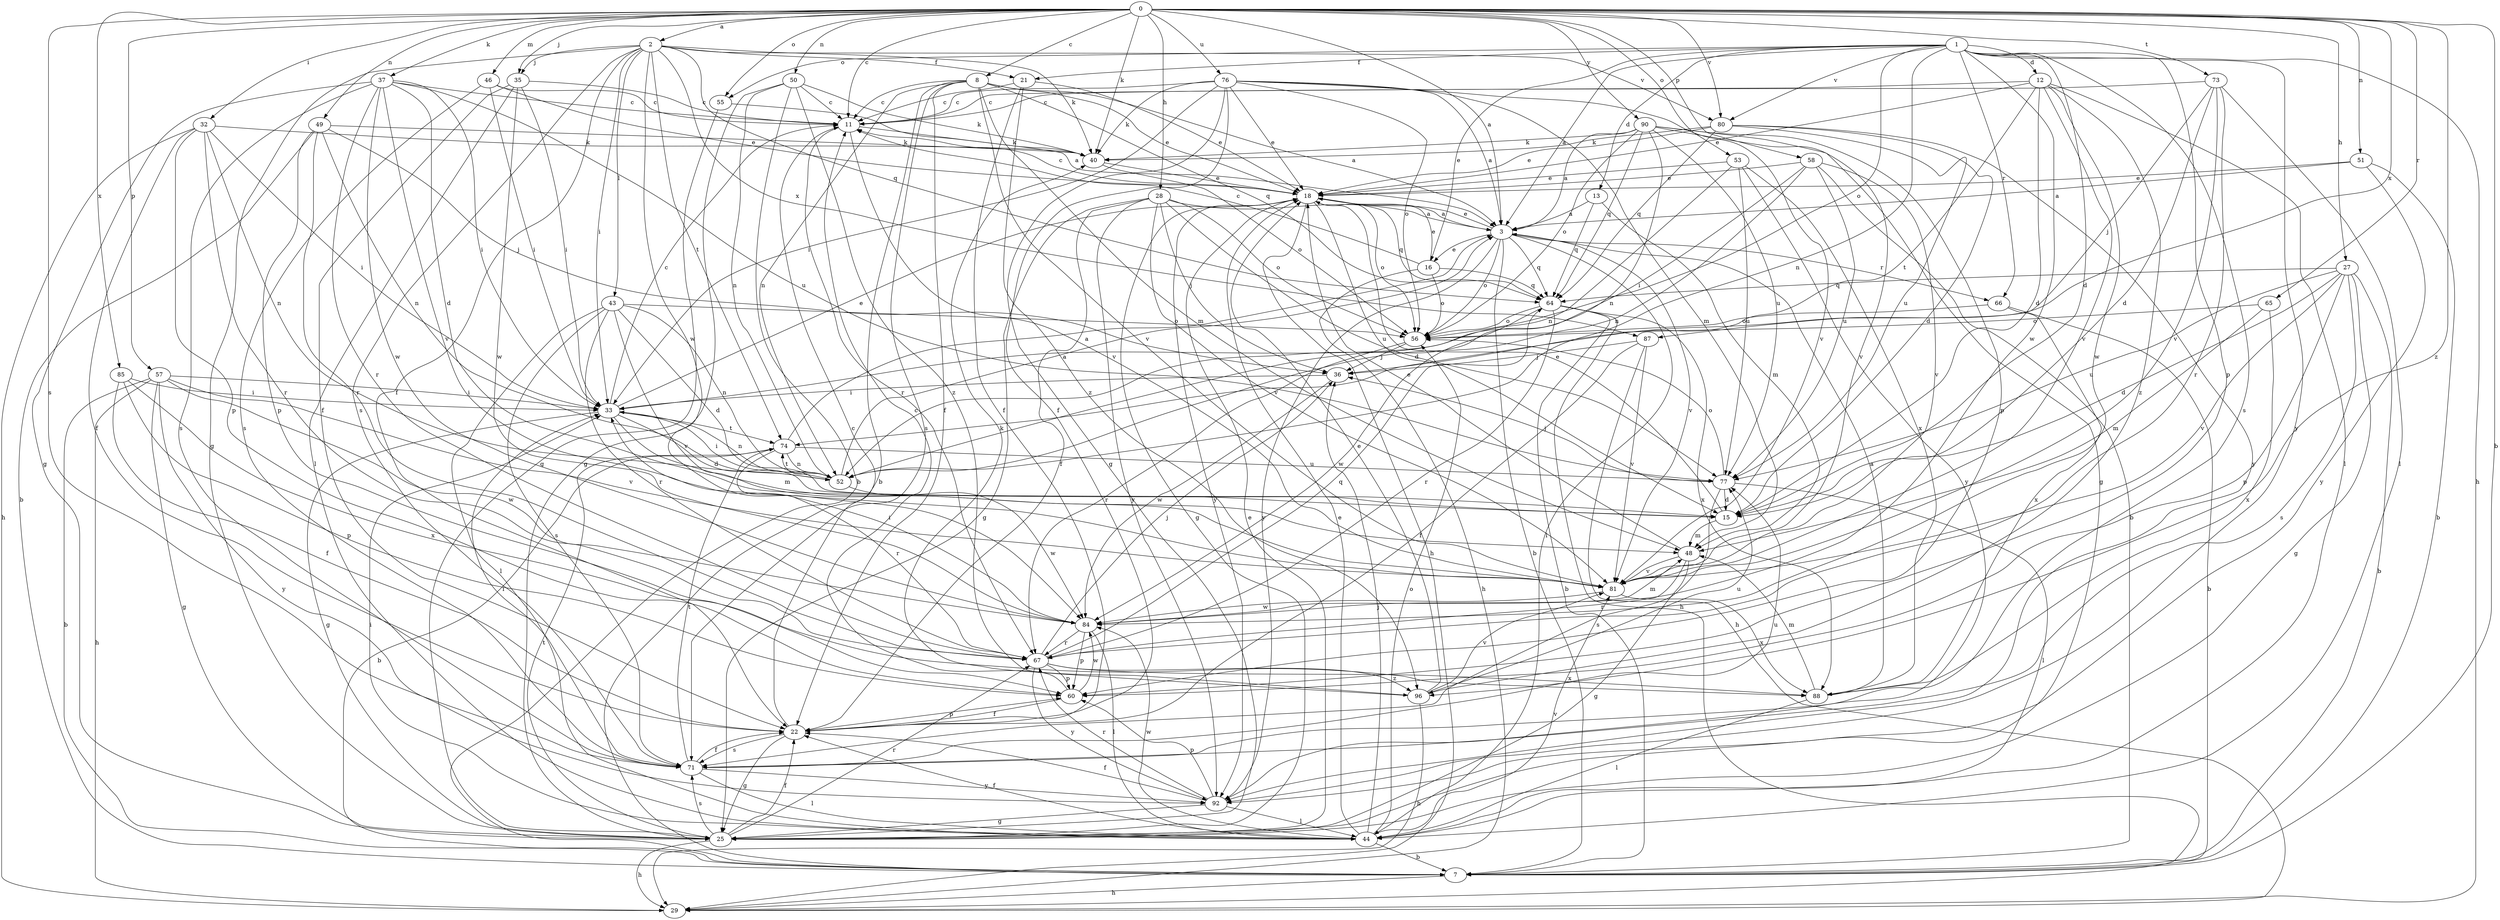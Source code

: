 strict digraph  {
0;
1;
2;
3;
7;
8;
11;
12;
13;
15;
16;
18;
21;
22;
25;
27;
28;
29;
32;
33;
35;
36;
37;
40;
43;
44;
46;
48;
49;
50;
51;
52;
53;
55;
56;
57;
58;
60;
64;
65;
66;
67;
71;
73;
74;
76;
77;
80;
81;
84;
85;
87;
88;
90;
92;
96;
0 -> 2  [label=a];
0 -> 3  [label=a];
0 -> 7  [label=b];
0 -> 8  [label=c];
0 -> 11  [label=c];
0 -> 27  [label=h];
0 -> 28  [label=h];
0 -> 32  [label=i];
0 -> 35  [label=j];
0 -> 37  [label=k];
0 -> 40  [label=k];
0 -> 46  [label=m];
0 -> 49  [label=n];
0 -> 50  [label=n];
0 -> 51  [label=n];
0 -> 53  [label=o];
0 -> 55  [label=o];
0 -> 57  [label=p];
0 -> 58  [label=p];
0 -> 65  [label=r];
0 -> 71  [label=s];
0 -> 73  [label=t];
0 -> 76  [label=u];
0 -> 80  [label=v];
0 -> 85  [label=x];
0 -> 87  [label=x];
0 -> 90  [label=y];
0 -> 96  [label=z];
1 -> 3  [label=a];
1 -> 12  [label=d];
1 -> 13  [label=d];
1 -> 15  [label=d];
1 -> 16  [label=e];
1 -> 21  [label=f];
1 -> 29  [label=h];
1 -> 52  [label=n];
1 -> 55  [label=o];
1 -> 56  [label=o];
1 -> 60  [label=p];
1 -> 66  [label=r];
1 -> 71  [label=s];
1 -> 80  [label=v];
1 -> 84  [label=w];
1 -> 92  [label=y];
2 -> 21  [label=f];
2 -> 22  [label=f];
2 -> 25  [label=g];
2 -> 33  [label=i];
2 -> 35  [label=j];
2 -> 40  [label=k];
2 -> 43  [label=l];
2 -> 64  [label=q];
2 -> 71  [label=s];
2 -> 74  [label=t];
2 -> 80  [label=v];
2 -> 84  [label=w];
2 -> 87  [label=x];
3 -> 7  [label=b];
3 -> 16  [label=e];
3 -> 18  [label=e];
3 -> 44  [label=l];
3 -> 56  [label=o];
3 -> 64  [label=q];
3 -> 66  [label=r];
3 -> 81  [label=v];
3 -> 92  [label=y];
7 -> 29  [label=h];
8 -> 3  [label=a];
8 -> 7  [label=b];
8 -> 11  [label=c];
8 -> 18  [label=e];
8 -> 22  [label=f];
8 -> 48  [label=m];
8 -> 52  [label=n];
8 -> 64  [label=q];
8 -> 71  [label=s];
8 -> 81  [label=v];
11 -> 40  [label=k];
11 -> 67  [label=r];
11 -> 81  [label=v];
12 -> 11  [label=c];
12 -> 15  [label=d];
12 -> 18  [label=e];
12 -> 44  [label=l];
12 -> 74  [label=t];
12 -> 81  [label=v];
12 -> 84  [label=w];
12 -> 96  [label=z];
13 -> 3  [label=a];
13 -> 48  [label=m];
13 -> 64  [label=q];
15 -> 18  [label=e];
15 -> 48  [label=m];
16 -> 11  [label=c];
16 -> 18  [label=e];
16 -> 29  [label=h];
16 -> 56  [label=o];
16 -> 64  [label=q];
18 -> 3  [label=a];
18 -> 11  [label=c];
18 -> 15  [label=d];
18 -> 25  [label=g];
18 -> 29  [label=h];
18 -> 56  [label=o];
18 -> 64  [label=q];
18 -> 92  [label=y];
21 -> 11  [label=c];
21 -> 18  [label=e];
21 -> 22  [label=f];
21 -> 96  [label=z];
22 -> 11  [label=c];
22 -> 25  [label=g];
22 -> 60  [label=p];
22 -> 71  [label=s];
25 -> 18  [label=e];
25 -> 22  [label=f];
25 -> 29  [label=h];
25 -> 67  [label=r];
25 -> 71  [label=s];
25 -> 74  [label=t];
27 -> 7  [label=b];
27 -> 15  [label=d];
27 -> 25  [label=g];
27 -> 60  [label=p];
27 -> 64  [label=q];
27 -> 71  [label=s];
27 -> 77  [label=u];
27 -> 81  [label=v];
28 -> 3  [label=a];
28 -> 22  [label=f];
28 -> 25  [label=g];
28 -> 36  [label=j];
28 -> 56  [label=o];
28 -> 77  [label=u];
28 -> 81  [label=v];
28 -> 92  [label=y];
32 -> 22  [label=f];
32 -> 29  [label=h];
32 -> 33  [label=i];
32 -> 40  [label=k];
32 -> 52  [label=n];
32 -> 60  [label=p];
32 -> 67  [label=r];
33 -> 11  [label=c];
33 -> 15  [label=d];
33 -> 18  [label=e];
33 -> 25  [label=g];
33 -> 48  [label=m];
33 -> 52  [label=n];
33 -> 74  [label=t];
35 -> 11  [label=c];
35 -> 22  [label=f];
35 -> 33  [label=i];
35 -> 44  [label=l];
35 -> 84  [label=w];
36 -> 33  [label=i];
36 -> 84  [label=w];
37 -> 11  [label=c];
37 -> 15  [label=d];
37 -> 25  [label=g];
37 -> 33  [label=i];
37 -> 67  [label=r];
37 -> 71  [label=s];
37 -> 77  [label=u];
37 -> 81  [label=v];
37 -> 84  [label=w];
40 -> 18  [label=e];
40 -> 56  [label=o];
43 -> 15  [label=d];
43 -> 44  [label=l];
43 -> 52  [label=n];
43 -> 56  [label=o];
43 -> 67  [label=r];
43 -> 71  [label=s];
43 -> 81  [label=v];
44 -> 7  [label=b];
44 -> 18  [label=e];
44 -> 22  [label=f];
44 -> 33  [label=i];
44 -> 36  [label=j];
44 -> 56  [label=o];
44 -> 81  [label=v];
44 -> 84  [label=w];
46 -> 11  [label=c];
46 -> 18  [label=e];
46 -> 33  [label=i];
46 -> 71  [label=s];
48 -> 18  [label=e];
48 -> 25  [label=g];
48 -> 67  [label=r];
48 -> 81  [label=v];
49 -> 7  [label=b];
49 -> 36  [label=j];
49 -> 40  [label=k];
49 -> 52  [label=n];
49 -> 60  [label=p];
49 -> 67  [label=r];
50 -> 7  [label=b];
50 -> 11  [label=c];
50 -> 25  [label=g];
50 -> 40  [label=k];
50 -> 52  [label=n];
50 -> 96  [label=z];
51 -> 3  [label=a];
51 -> 7  [label=b];
51 -> 18  [label=e];
51 -> 92  [label=y];
52 -> 3  [label=a];
52 -> 33  [label=i];
52 -> 74  [label=t];
52 -> 84  [label=w];
53 -> 18  [label=e];
53 -> 52  [label=n];
53 -> 77  [label=u];
53 -> 88  [label=x];
53 -> 92  [label=y];
55 -> 3  [label=a];
55 -> 25  [label=g];
56 -> 36  [label=j];
56 -> 67  [label=r];
57 -> 7  [label=b];
57 -> 25  [label=g];
57 -> 29  [label=h];
57 -> 33  [label=i];
57 -> 81  [label=v];
57 -> 84  [label=w];
57 -> 92  [label=y];
58 -> 7  [label=b];
58 -> 18  [label=e];
58 -> 33  [label=i];
58 -> 52  [label=n];
58 -> 77  [label=u];
58 -> 81  [label=v];
60 -> 11  [label=c];
60 -> 22  [label=f];
60 -> 84  [label=w];
64 -> 7  [label=b];
64 -> 29  [label=h];
64 -> 56  [label=o];
64 -> 67  [label=r];
64 -> 84  [label=w];
64 -> 88  [label=x];
65 -> 48  [label=m];
65 -> 56  [label=o];
65 -> 88  [label=x];
66 -> 7  [label=b];
66 -> 56  [label=o];
66 -> 88  [label=x];
67 -> 36  [label=j];
67 -> 60  [label=p];
67 -> 64  [label=q];
67 -> 88  [label=x];
67 -> 92  [label=y];
67 -> 96  [label=z];
71 -> 22  [label=f];
71 -> 33  [label=i];
71 -> 44  [label=l];
71 -> 74  [label=t];
71 -> 77  [label=u];
71 -> 92  [label=y];
73 -> 11  [label=c];
73 -> 15  [label=d];
73 -> 36  [label=j];
73 -> 44  [label=l];
73 -> 67  [label=r];
73 -> 81  [label=v];
74 -> 3  [label=a];
74 -> 7  [label=b];
74 -> 52  [label=n];
74 -> 67  [label=r];
74 -> 77  [label=u];
76 -> 3  [label=a];
76 -> 11  [label=c];
76 -> 18  [label=e];
76 -> 22  [label=f];
76 -> 25  [label=g];
76 -> 33  [label=i];
76 -> 40  [label=k];
76 -> 48  [label=m];
76 -> 56  [label=o];
76 -> 81  [label=v];
77 -> 15  [label=d];
77 -> 36  [label=j];
77 -> 44  [label=l];
77 -> 56  [label=o];
77 -> 71  [label=s];
80 -> 15  [label=d];
80 -> 18  [label=e];
80 -> 40  [label=k];
80 -> 64  [label=q];
80 -> 77  [label=u];
80 -> 92  [label=y];
81 -> 84  [label=w];
81 -> 88  [label=x];
84 -> 33  [label=i];
84 -> 44  [label=l];
84 -> 48  [label=m];
84 -> 60  [label=p];
84 -> 67  [label=r];
85 -> 22  [label=f];
85 -> 33  [label=i];
85 -> 60  [label=p];
85 -> 88  [label=x];
87 -> 22  [label=f];
87 -> 29  [label=h];
87 -> 36  [label=j];
87 -> 81  [label=v];
88 -> 3  [label=a];
88 -> 44  [label=l];
88 -> 48  [label=m];
90 -> 3  [label=a];
90 -> 25  [label=g];
90 -> 40  [label=k];
90 -> 52  [label=n];
90 -> 56  [label=o];
90 -> 60  [label=p];
90 -> 64  [label=q];
90 -> 77  [label=u];
90 -> 81  [label=v];
92 -> 22  [label=f];
92 -> 25  [label=g];
92 -> 44  [label=l];
92 -> 60  [label=p];
92 -> 67  [label=r];
96 -> 18  [label=e];
96 -> 29  [label=h];
96 -> 40  [label=k];
96 -> 77  [label=u];
96 -> 81  [label=v];
}

